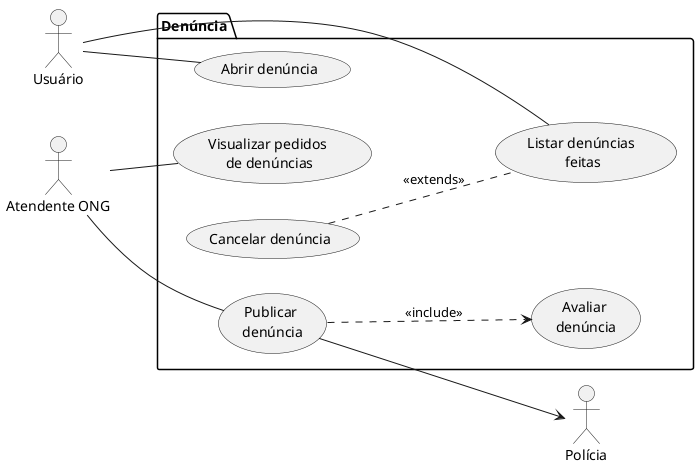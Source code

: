 @startuml denuncia

left to right direction

actor "Usuário" as user
actor "Polícia" as policia
actor "Atendente ONG" as ong

package "Denúncia" {

    usecase "Abrir denúncia" as denuncia
    usecase "Listar denúncias \nfeitas" as lista_denuncias
    usecase "Avaliar \ndenúncia" as avaliacao
    usecase "Visualizar pedidos \nde denúncias" as visualizar_pedidos_denuncias
    usecase "Publicar \ndenúncia" as denunciar
    usecase "Cancelar denúncia" as fechar_denuncia

    denunciar ..> avaliacao : <<include>>
    fechar_denuncia .. lista_denuncias : <<extends>>

}

user -- denuncia
user -- lista_denuncias
ong -- visualizar_pedidos_denuncias
ong -- denunciar
denunciar --> policia

@enduml